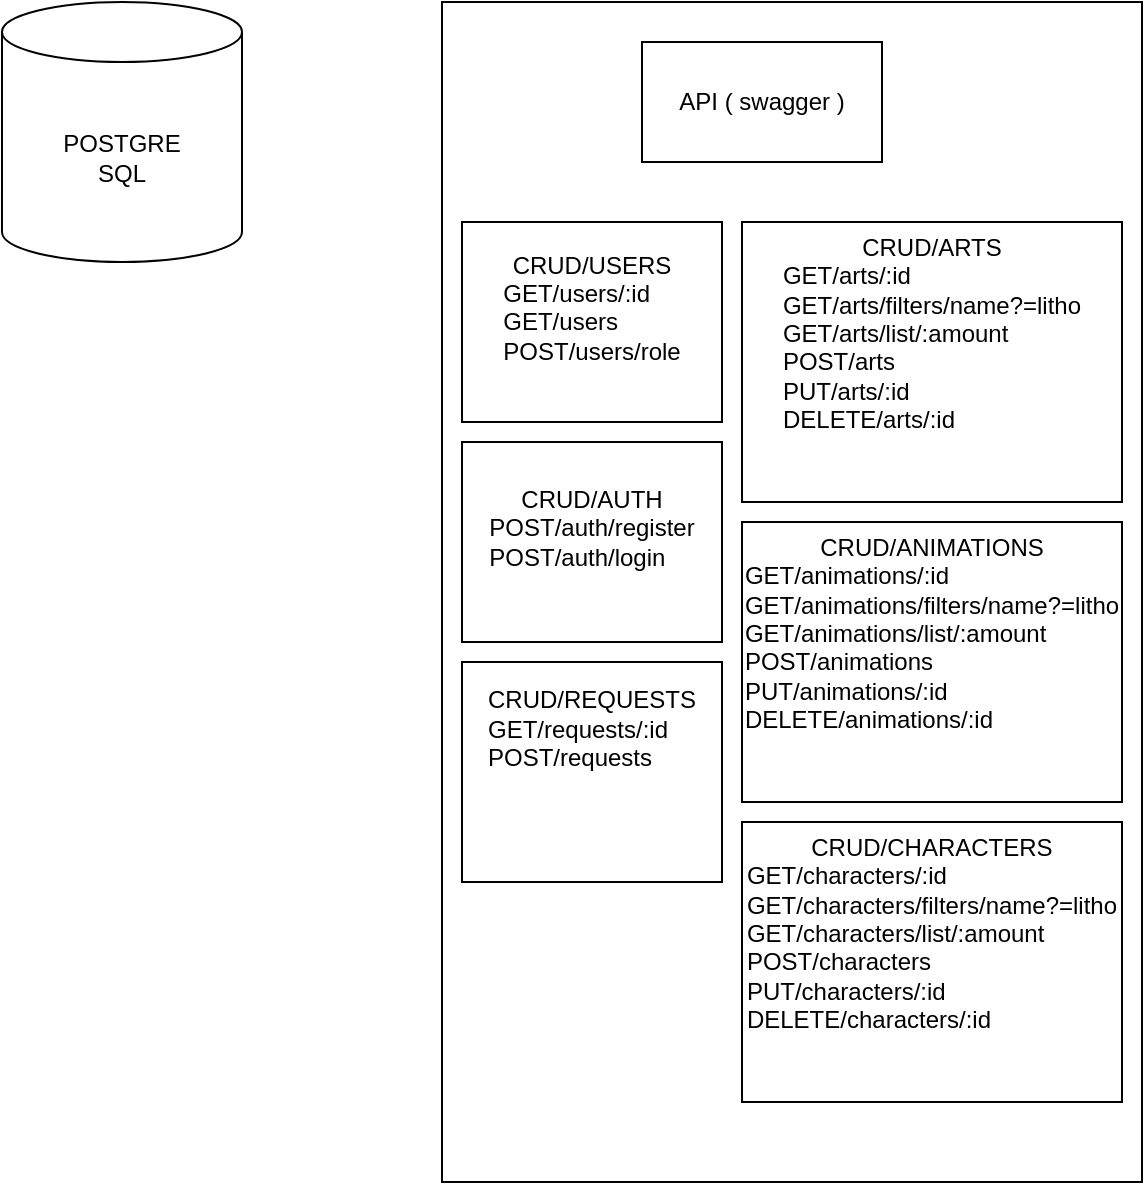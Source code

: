 <mxfile version="26.1.1">
  <diagram name="Page-1" id="Qxy9B3H4Qm6ESKPBz6GG">
    <mxGraphModel dx="1000" dy="543" grid="1" gridSize="10" guides="1" tooltips="1" connect="1" arrows="1" fold="1" page="1" pageScale="1" pageWidth="850" pageHeight="1100" math="0" shadow="0">
      <root>
        <mxCell id="0" />
        <mxCell id="1" parent="0" />
        <mxCell id="HthpFhxTG9hvTSC9DSsg-3" value="" style="rounded=0;whiteSpace=wrap;html=1;" vertex="1" parent="1">
          <mxGeometry x="480" y="160" width="350" height="590" as="geometry" />
        </mxCell>
        <mxCell id="HthpFhxTG9hvTSC9DSsg-2" value="API ( swagger )" style="rounded=0;whiteSpace=wrap;html=1;" vertex="1" parent="1">
          <mxGeometry x="580" y="180" width="120" height="60" as="geometry" />
        </mxCell>
        <mxCell id="HthpFhxTG9hvTSC9DSsg-4" value="CRUD/USERS&lt;div style=&quot;text-align: left;&quot;&gt;GET/users/:id&lt;/div&gt;&lt;div style=&quot;text-align: left;&quot;&gt;GET/users&lt;/div&gt;&lt;div style=&quot;text-align: left;&quot;&gt;POST/users/role&lt;span style=&quot;color: rgba(0, 0, 0, 0); font-family: monospace; font-size: 0px; text-wrap-mode: nowrap; background-color: transparent;&quot;&gt;%3CmxGraphModel%3E%3Croot%3E%3CmxCell%20id%3D%220%22%2F%3E%3CmxCell%20id%3D%221%22%20parent%3D%220%22%2F%3E%3CmxCell%20id%3D%222%22%20value%3D%22API%20(%20swagger%20)%22%20style%3D%22rounded%3D0%3BwhiteSpace%3Dwrap%3Bhtml%3D1%3B%22%20vertex%3D%221%22%20parent%3D%221%22%3E%3CmxGeometry%20x%3D%22545%22%20y%3D%22170%22%20width%3D%22120%22%20height%3D%2260%22%20as%3D%22geometry%22%2F%3E%3C%2FmxCell%3E%3C%2Froot%3E%3C%2FmxGraphModel%3E&lt;/span&gt;&lt;/div&gt;&lt;div&gt;&lt;div&gt;&lt;br&gt;&lt;/div&gt;&lt;/div&gt;" style="rounded=0;whiteSpace=wrap;html=1;" vertex="1" parent="1">
          <mxGeometry x="490" y="270" width="130" height="100" as="geometry" />
        </mxCell>
        <mxCell id="HthpFhxTG9hvTSC9DSsg-5" value="CRUD/ARTS&lt;div style=&quot;text-align: left;&quot;&gt;GET/arts/:id&lt;/div&gt;&lt;div style=&quot;text-align: left;&quot;&gt;&lt;div&gt;GET/arts/filters/name?=litho&lt;/div&gt;&lt;/div&gt;&lt;div style=&quot;text-align: left;&quot;&gt;GET/arts/list/:amount&lt;/div&gt;&lt;div style=&quot;text-align: left;&quot;&gt;POST/arts&lt;/div&gt;&lt;div style=&quot;text-align: left;&quot;&gt;&lt;span style=&quot;background-color: transparent; color: light-dark(rgb(0, 0, 0), rgb(255, 255, 255));&quot;&gt;PUT/arts/:id&lt;/span&gt;&lt;/div&gt;&lt;div style=&quot;text-align: left;&quot;&gt;DELETE/arts/:id&lt;/div&gt;&lt;div style=&quot;text-align: left;&quot;&gt;&lt;div&gt;&lt;br&gt;&lt;/div&gt;&lt;/div&gt;&lt;div style=&quot;text-align: left;&quot;&gt;&lt;span style=&quot;color: rgba(0, 0, 0, 0); font-family: monospace; font-size: 0px; text-wrap-mode: nowrap; background-color: transparent;&quot;&gt;dwd%3CmxGraphModel%3E%3Croot%3E%3CmxCell%20id%3D%220%22%2F%3E%3CmxCell%20id%3D%221%22%20parent%3D%220%22%2F%3E%3CmxCell%20id%3D%222%22%20value%3D%22API%20(%20swagger%20)%22%20style%3D%22rounded%3D0%3BwhiteSpace%3Dwrap%3Bhtml%3D1%3B%22%20vertex%3D%221%22%20parent%3D%221%22%3E%3CmxGeometry%20x%3D%22545%22%20y%3D%22170%22%20width%3D%22120%22%20height%3D%2260%22%20as%3D%22geometry%22%2F%3E%3C%2FmxCell%3E%3C%2Froot%3E%3C%2FmxGraphModel%3Ewdf&lt;/span&gt;&lt;/div&gt;" style="rounded=0;whiteSpace=wrap;html=1;" vertex="1" parent="1">
          <mxGeometry x="630" y="270" width="190" height="140" as="geometry" />
        </mxCell>
        <mxCell id="HthpFhxTG9hvTSC9DSsg-6" value="CRUD/REQUESTS&lt;div style=&quot;text-align: left;&quot;&gt;GET/requests/:id&lt;/div&gt;&lt;div style=&quot;text-align: left;&quot;&gt;&lt;div&gt;POST/requests&lt;/div&gt;&lt;/div&gt;&lt;div style=&quot;text-align: left;&quot;&gt;&lt;br&gt;&lt;/div&gt;&lt;div style=&quot;text-align: left;&quot;&gt;&lt;div&gt;&lt;br&gt;&lt;/div&gt;&lt;/div&gt;&lt;div style=&quot;text-align: left;&quot;&gt;&lt;span style=&quot;color: rgba(0, 0, 0, 0); font-family: monospace; font-size: 0px; text-wrap-mode: nowrap; background-color: transparent;&quot;&gt;dwd%3CmxGraphModel%3E%3Croot%3E%3CmxCell%20id%3D%220%22%2F%3E%3CmxCell%20id%3D%221%22%20parent%3D%220%22%2F%3E%3CmxCell%20id%3D%222%22%20value%3D%22API%20(%20swagger%20)%22%20style%3D%22rounded%3D0%3BwhiteSpace%3Dwrap%3Bhtml%3D1%3B%22%20vertex%3D%221%22%20parent%3D%221%22%3E%3CmxGeometry%20x%3D%22545%22%20y%3D%22170%22%20width%3D%22120%22%20height%3D%2260%22%20as%3D%22geometry%22%2F%3E%3C%2FmxCell%3E%3C%2Froot%3E%3C%2FmxGraphModel%3Ewdf&lt;/span&gt;&lt;/div&gt;" style="rounded=0;whiteSpace=wrap;html=1;" vertex="1" parent="1">
          <mxGeometry x="490" y="490" width="130" height="110" as="geometry" />
        </mxCell>
        <mxCell id="HthpFhxTG9hvTSC9DSsg-7" value="CRUD/AUTH&lt;br&gt;&lt;div style=&quot;text-align: left;&quot;&gt;POST/auth/register&lt;/div&gt;&lt;div style=&quot;text-align: left;&quot;&gt;POST/auth/login&lt;/div&gt;&lt;div&gt;&lt;div&gt;&lt;br&gt;&lt;/div&gt;&lt;/div&gt;" style="rounded=0;whiteSpace=wrap;html=1;" vertex="1" parent="1">
          <mxGeometry x="490" y="380" width="130" height="100" as="geometry" />
        </mxCell>
        <mxCell id="HthpFhxTG9hvTSC9DSsg-8" value="CRUD/ANIMATIONS&lt;div style=&quot;text-align: left;&quot;&gt;GET/animations/:id&lt;/div&gt;&lt;div style=&quot;text-align: left;&quot;&gt;&lt;div&gt;GET/animations/filters/name?=litho&lt;/div&gt;&lt;/div&gt;&lt;div style=&quot;text-align: left;&quot;&gt;GET/animations/list/:amount&lt;/div&gt;&lt;div style=&quot;text-align: left;&quot;&gt;POST/&lt;span style=&quot;background-color: transparent; color: light-dark(rgb(0, 0, 0), rgb(255, 255, 255));&quot;&gt;animations&lt;/span&gt;&lt;/div&gt;&lt;div style=&quot;text-align: left;&quot;&gt;&lt;span style=&quot;background-color: transparent; color: light-dark(rgb(0, 0, 0), rgb(255, 255, 255));&quot;&gt;PUT/&lt;/span&gt;animations&lt;span style=&quot;background-color: transparent; color: light-dark(rgb(0, 0, 0), rgb(255, 255, 255));&quot;&gt;/:id&lt;/span&gt;&lt;/div&gt;&lt;div style=&quot;text-align: left;&quot;&gt;DELETE/animations/:id&lt;/div&gt;&lt;div style=&quot;text-align: left;&quot;&gt;&lt;div&gt;&lt;br&gt;&lt;/div&gt;&lt;/div&gt;&lt;div style=&quot;text-align: left;&quot;&gt;&lt;span style=&quot;color: rgba(0, 0, 0, 0); font-family: monospace; font-size: 0px; text-wrap-mode: nowrap; background-color: transparent;&quot;&gt;dwd%3CmxGraphModel%3E%3Croot%3E%3CmxCell%20id%3D%220%22%2F%3E%3CmxCell%20id%3D%221%22%20parent%3D%220%22%2F%3E%3CmxCell%20id%3D%222%22%20value%3D%22API%20(%20swagger%20)%22%20style%3D%22rounded%3D0%3BwhiteSpace%3Dwrap%3Bhtml%3D1%3B%22%20vertex%3D%221%22%20parent%3D%221%22%3E%3CmxGeometry%20x%3D%22545%22%20y%3D%22170%22%20width%3D%22120%22%20height%3D%2260%22%20as%3D%22geometry%22%2F%3E%3C%2FmxCell%3E%3C%2Froot%3E%3C%2FmxGraphModel%3Ewdf&lt;/span&gt;&lt;/div&gt;" style="rounded=0;whiteSpace=wrap;html=1;" vertex="1" parent="1">
          <mxGeometry x="630" y="420" width="190" height="140" as="geometry" />
        </mxCell>
        <mxCell id="HthpFhxTG9hvTSC9DSsg-9" value="CRUD/CHARACTERS&lt;div style=&quot;text-align: left;&quot;&gt;GET/characters/:id&lt;/div&gt;&lt;div style=&quot;text-align: left;&quot;&gt;&lt;div&gt;GET/characters/filters/name?=litho&lt;/div&gt;&lt;/div&gt;&lt;div style=&quot;text-align: left;&quot;&gt;GET/characters/list/:amount&lt;/div&gt;&lt;div style=&quot;text-align: left;&quot;&gt;POST/&lt;span style=&quot;background-color: transparent; color: light-dark(rgb(0, 0, 0), rgb(255, 255, 255));&quot;&gt;characters&lt;/span&gt;&lt;/div&gt;&lt;div style=&quot;text-align: left;&quot;&gt;&lt;span style=&quot;background-color: transparent; color: light-dark(rgb(0, 0, 0), rgb(255, 255, 255));&quot;&gt;PUT/&lt;/span&gt;characters&lt;span style=&quot;background-color: transparent; color: light-dark(rgb(0, 0, 0), rgb(255, 255, 255));&quot;&gt;/:id&lt;/span&gt;&lt;/div&gt;&lt;div style=&quot;text-align: left;&quot;&gt;DELETE/characters/:id&lt;/div&gt;&lt;div style=&quot;text-align: left;&quot;&gt;&lt;div&gt;&lt;br&gt;&lt;/div&gt;&lt;/div&gt;&lt;div style=&quot;text-align: left;&quot;&gt;&lt;span style=&quot;color: rgba(0, 0, 0, 0); font-family: monospace; font-size: 0px; text-wrap-mode: nowrap; background-color: transparent;&quot;&gt;dwd%3CmxGraphModel%3E%3Croot%3E%3CmxCell%20id%3D%220%22%2F%3E%3CmxCell%20id%3D%221%22%20parent%3D%220%22%2F%3E%3CmxCell%20id%3D%222%22%20value%3D%22API%20(%20swagger%20)%22%20style%3D%22rounded%3D0%3BwhiteSpace%3Dwrap%3Bhtml%3D1%3B%22%20vertex%3D%221%22%20parent%3D%221%22%3E%3CmxGeometry%20x%3D%22545%22%20y%3D%22170%22%20width%3D%22120%22%20height%3D%2260%22%20as%3D%22geometry%22%2F%3E%3C%2FmxCell%3E%3C%2Froot%3E%3C%2FmxGraphModel%3Ewdf&lt;/span&gt;&lt;/div&gt;" style="rounded=0;whiteSpace=wrap;html=1;" vertex="1" parent="1">
          <mxGeometry x="630" y="570" width="190" height="140" as="geometry" />
        </mxCell>
        <mxCell id="HthpFhxTG9hvTSC9DSsg-11" value="POSTGRE&lt;div&gt;&lt;span style=&quot;background-color: transparent; color: light-dark(rgb(0, 0, 0), rgb(255, 255, 255));&quot;&gt;SQL&lt;/span&gt;&lt;/div&gt;" style="shape=cylinder3;whiteSpace=wrap;html=1;boundedLbl=1;backgroundOutline=1;size=15;" vertex="1" parent="1">
          <mxGeometry x="260" y="160" width="120" height="130" as="geometry" />
        </mxCell>
      </root>
    </mxGraphModel>
  </diagram>
</mxfile>
